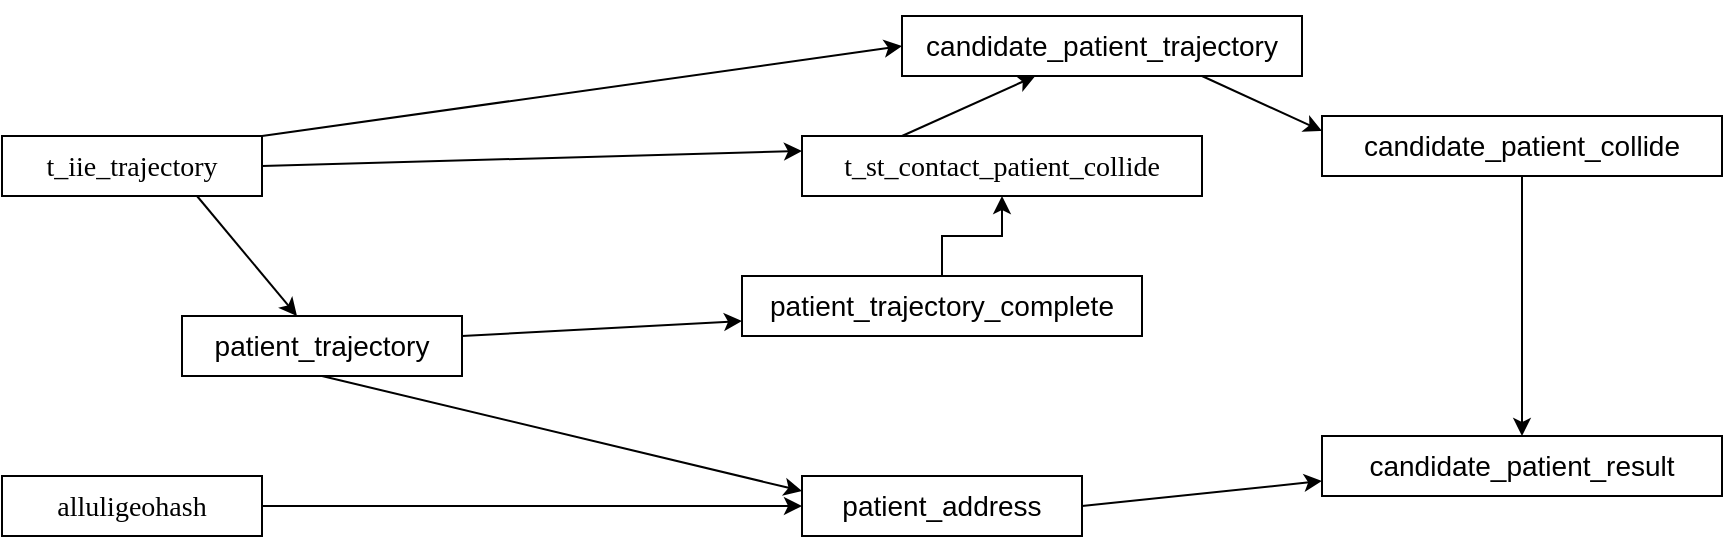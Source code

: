 <mxfile version="18.0.8" type="github">
  <diagram id="BjncxYA5NqWjLkUP5t2P" name="Page-1">
    <mxGraphModel dx="1038" dy="547" grid="1" gridSize="10" guides="1" tooltips="1" connect="1" arrows="1" fold="1" page="1" pageScale="1" pageWidth="827" pageHeight="1169" math="0" shadow="0">
      <root>
        <mxCell id="0" />
        <mxCell id="1" parent="0" />
        <mxCell id="5ZKgEueDKcrBrXA8dDzn-1" value="&lt;p class=&quot;MsoNormal&quot; style=&quot;font-size: 14px;&quot;&gt;&lt;span style=&quot;font-family: Cambria; font-size: 14px;&quot;&gt;t_iie_trajectory&lt;/span&gt;&lt;/p&gt;" style="rounded=0;whiteSpace=wrap;html=1;fontSize=14;" vertex="1" parent="1">
          <mxGeometry x="40" y="110" width="130" height="30" as="geometry" />
        </mxCell>
        <mxCell id="5ZKgEueDKcrBrXA8dDzn-2" value="&lt;p class=&quot;MsoNormal&quot; style=&quot;font-size: 14px;&quot;&gt;patient_trajectory&lt;br style=&quot;font-size: 14px;&quot;&gt;&lt;/p&gt;" style="rounded=0;whiteSpace=wrap;html=1;fontSize=14;" vertex="1" parent="1">
          <mxGeometry x="130" y="200" width="140" height="30" as="geometry" />
        </mxCell>
        <mxCell id="5ZKgEueDKcrBrXA8dDzn-13" style="edgeStyle=orthogonalEdgeStyle;rounded=0;orthogonalLoop=1;jettySize=auto;html=1;exitX=0.5;exitY=0;exitDx=0;exitDy=0;fontSize=14;" edge="1" parent="1" source="5ZKgEueDKcrBrXA8dDzn-3" target="5ZKgEueDKcrBrXA8dDzn-12">
          <mxGeometry relative="1" as="geometry" />
        </mxCell>
        <mxCell id="5ZKgEueDKcrBrXA8dDzn-3" value="&lt;p class=&quot;MsoNormal&quot; style=&quot;font-size: 14px;&quot;&gt;patient_trajectory_complete&lt;/p&gt;" style="rounded=0;whiteSpace=wrap;html=1;fontSize=14;" vertex="1" parent="1">
          <mxGeometry x="410" y="180" width="200" height="30" as="geometry" />
        </mxCell>
        <mxCell id="5ZKgEueDKcrBrXA8dDzn-7" value="&lt;p class=&quot;MsoNormal&quot; style=&quot;font-size: 14px;&quot;&gt;patient_address&lt;/p&gt;" style="rounded=0;whiteSpace=wrap;html=1;fontSize=14;" vertex="1" parent="1">
          <mxGeometry x="440" y="280" width="140" height="30" as="geometry" />
        </mxCell>
        <mxCell id="5ZKgEueDKcrBrXA8dDzn-11" value="" style="endArrow=classic;html=1;rounded=0;fontSize=14;entryX=0;entryY=0.25;entryDx=0;entryDy=0;exitX=0.5;exitY=1;exitDx=0;exitDy=0;" edge="1" parent="1" source="5ZKgEueDKcrBrXA8dDzn-2" target="5ZKgEueDKcrBrXA8dDzn-7">
          <mxGeometry width="50" height="50" relative="1" as="geometry">
            <mxPoint x="310" y="250" as="sourcePoint" />
            <mxPoint x="360" y="200" as="targetPoint" />
          </mxGeometry>
        </mxCell>
        <mxCell id="5ZKgEueDKcrBrXA8dDzn-12" value="&lt;p class=&quot;MsoNormal&quot;&gt;&lt;span style=&quot;mso-spacerun:&#39;yes&#39;;font-family:&#39;Times New Roman&#39;;mso-fareast-font-family:宋体;&lt;br/&gt;font-size:10.5pt;mso-font-kerning:1.0pt;&quot;&gt;t_st_contact_patient_collide&lt;/span&gt;&lt;/p&gt;" style="rounded=0;whiteSpace=wrap;html=1;fontSize=14;" vertex="1" parent="1">
          <mxGeometry x="440" y="110" width="200" height="30" as="geometry" />
        </mxCell>
        <mxCell id="5ZKgEueDKcrBrXA8dDzn-14" value="" style="endArrow=classic;html=1;rounded=0;fontSize=14;entryX=0;entryY=0.25;entryDx=0;entryDy=0;exitX=1;exitY=0.5;exitDx=0;exitDy=0;" edge="1" parent="1" source="5ZKgEueDKcrBrXA8dDzn-1" target="5ZKgEueDKcrBrXA8dDzn-12">
          <mxGeometry width="50" height="50" relative="1" as="geometry">
            <mxPoint x="350" y="160" as="sourcePoint" />
            <mxPoint x="400" y="110" as="targetPoint" />
          </mxGeometry>
        </mxCell>
        <mxCell id="5ZKgEueDKcrBrXA8dDzn-15" value="" style="endArrow=classic;html=1;rounded=0;fontSize=14;exitX=0.75;exitY=1;exitDx=0;exitDy=0;" edge="1" parent="1" source="5ZKgEueDKcrBrXA8dDzn-1" target="5ZKgEueDKcrBrXA8dDzn-2">
          <mxGeometry width="50" height="50" relative="1" as="geometry">
            <mxPoint x="130" y="160" as="sourcePoint" />
            <mxPoint x="180" y="110" as="targetPoint" />
          </mxGeometry>
        </mxCell>
        <mxCell id="5ZKgEueDKcrBrXA8dDzn-16" value="&lt;p class=&quot;MsoNormal&quot;&gt;candidate_patient_trajectory&lt;br&gt;&lt;/p&gt;" style="rounded=0;whiteSpace=wrap;html=1;fontSize=14;" vertex="1" parent="1">
          <mxGeometry x="490" y="50" width="200" height="30" as="geometry" />
        </mxCell>
        <mxCell id="5ZKgEueDKcrBrXA8dDzn-17" value="" style="endArrow=classic;html=1;rounded=0;fontSize=14;exitX=0.25;exitY=0;exitDx=0;exitDy=0;" edge="1" parent="1" source="5ZKgEueDKcrBrXA8dDzn-12" target="5ZKgEueDKcrBrXA8dDzn-16">
          <mxGeometry width="50" height="50" relative="1" as="geometry">
            <mxPoint x="380" y="120" as="sourcePoint" />
            <mxPoint x="430" y="70" as="targetPoint" />
          </mxGeometry>
        </mxCell>
        <mxCell id="5ZKgEueDKcrBrXA8dDzn-18" value="" style="endArrow=classic;html=1;rounded=0;fontSize=14;exitX=1;exitY=0;exitDx=0;exitDy=0;entryX=0;entryY=0.5;entryDx=0;entryDy=0;" edge="1" parent="1" source="5ZKgEueDKcrBrXA8dDzn-1" target="5ZKgEueDKcrBrXA8dDzn-16">
          <mxGeometry width="50" height="50" relative="1" as="geometry">
            <mxPoint x="240" y="110" as="sourcePoint" />
            <mxPoint x="290" y="60" as="targetPoint" />
          </mxGeometry>
        </mxCell>
        <mxCell id="5ZKgEueDKcrBrXA8dDzn-19" value="" style="endArrow=classic;html=1;rounded=0;fontSize=14;entryX=0;entryY=0.75;entryDx=0;entryDy=0;" edge="1" parent="1" target="5ZKgEueDKcrBrXA8dDzn-3">
          <mxGeometry width="50" height="50" relative="1" as="geometry">
            <mxPoint x="270" y="210" as="sourcePoint" />
            <mxPoint x="350" y="180" as="targetPoint" />
          </mxGeometry>
        </mxCell>
        <mxCell id="5ZKgEueDKcrBrXA8dDzn-20" value="&lt;p class=&quot;MsoNormal&quot;&gt;candidate_patient_collide&lt;br&gt;&lt;/p&gt;" style="rounded=0;whiteSpace=wrap;html=1;fontSize=14;" vertex="1" parent="1">
          <mxGeometry x="700" y="100" width="200" height="30" as="geometry" />
        </mxCell>
        <mxCell id="5ZKgEueDKcrBrXA8dDzn-21" value="" style="endArrow=classic;html=1;rounded=0;fontSize=14;exitX=0.75;exitY=1;exitDx=0;exitDy=0;entryX=0;entryY=0.25;entryDx=0;entryDy=0;" edge="1" parent="1" source="5ZKgEueDKcrBrXA8dDzn-16" target="5ZKgEueDKcrBrXA8dDzn-20">
          <mxGeometry width="50" height="50" relative="1" as="geometry">
            <mxPoint x="710" y="310" as="sourcePoint" />
            <mxPoint x="760" y="260" as="targetPoint" />
          </mxGeometry>
        </mxCell>
        <mxCell id="5ZKgEueDKcrBrXA8dDzn-22" value="&lt;p class=&quot;MsoNormal&quot;&gt;candidate_patient_result&lt;br&gt;&lt;/p&gt;" style="rounded=0;whiteSpace=wrap;html=1;fontSize=14;" vertex="1" parent="1">
          <mxGeometry x="700" y="260" width="200" height="30" as="geometry" />
        </mxCell>
        <mxCell id="5ZKgEueDKcrBrXA8dDzn-23" value="" style="endArrow=classic;html=1;rounded=0;fontSize=14;entryX=0.5;entryY=0;entryDx=0;entryDy=0;" edge="1" parent="1" source="5ZKgEueDKcrBrXA8dDzn-20" target="5ZKgEueDKcrBrXA8dDzn-22">
          <mxGeometry width="50" height="50" relative="1" as="geometry">
            <mxPoint x="780" y="260" as="sourcePoint" />
            <mxPoint x="830" y="210" as="targetPoint" />
          </mxGeometry>
        </mxCell>
        <mxCell id="5ZKgEueDKcrBrXA8dDzn-24" value="" style="endArrow=classic;html=1;rounded=0;fontSize=14;exitX=1;exitY=0.5;exitDx=0;exitDy=0;entryX=0;entryY=0.75;entryDx=0;entryDy=0;" edge="1" parent="1" source="5ZKgEueDKcrBrXA8dDzn-7" target="5ZKgEueDKcrBrXA8dDzn-22">
          <mxGeometry width="50" height="50" relative="1" as="geometry">
            <mxPoint x="750" y="420" as="sourcePoint" />
            <mxPoint x="800" y="370" as="targetPoint" />
          </mxGeometry>
        </mxCell>
        <mxCell id="5ZKgEueDKcrBrXA8dDzn-25" value="&lt;p class=&quot;MsoNormal&quot; style=&quot;font-size: 14px;&quot;&gt;&lt;span style=&quot;font-family: Cambria; font-size: 14px;&quot;&gt;alluligeohash&lt;/span&gt;&lt;/p&gt;" style="rounded=0;whiteSpace=wrap;html=1;fontSize=14;" vertex="1" parent="1">
          <mxGeometry x="40" y="280" width="130" height="30" as="geometry" />
        </mxCell>
        <mxCell id="5ZKgEueDKcrBrXA8dDzn-26" value="" style="endArrow=classic;html=1;rounded=0;fontSize=14;exitX=1;exitY=0.5;exitDx=0;exitDy=0;entryX=0;entryY=0.5;entryDx=0;entryDy=0;" edge="1" parent="1" source="5ZKgEueDKcrBrXA8dDzn-25" target="5ZKgEueDKcrBrXA8dDzn-7">
          <mxGeometry width="50" height="50" relative="1" as="geometry">
            <mxPoint x="350" y="400" as="sourcePoint" />
            <mxPoint x="400" y="350" as="targetPoint" />
          </mxGeometry>
        </mxCell>
      </root>
    </mxGraphModel>
  </diagram>
</mxfile>
